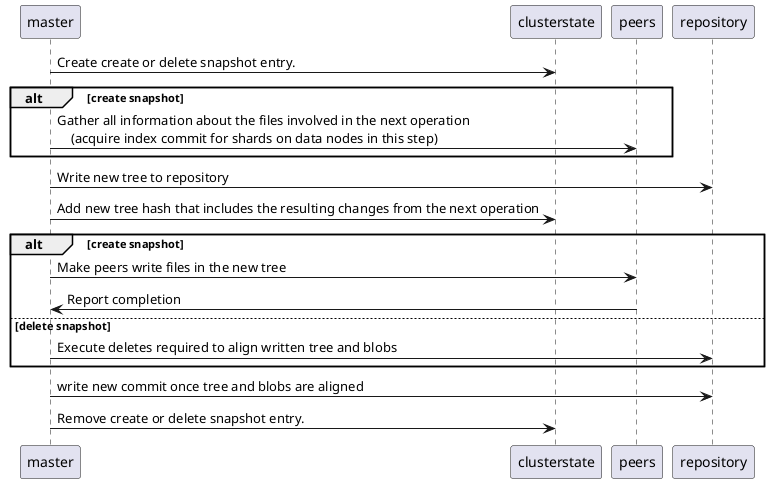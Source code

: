 @startuml

master -> clusterstate: Create create or delete snapshot entry.
alt create snapshot
    master -> peers: Gather all information about the files involved in the next operation\n\
    (acquire index commit for shards on data nodes in this step)
end
master -> repository: Write new tree to repository
master -> clusterstate: Add new tree hash that includes the resulting changes from the next operation
alt create snapshot
    master -> peers: Make peers write files in the new tree
    master <- peers: Report completion
else delete snapshot
    master -> repository: Execute deletes required to align written tree and blobs
end
master -> repository: write new commit once tree and blobs are aligned
master -> clusterstate: Remove create or delete snapshot entry.
@enduml